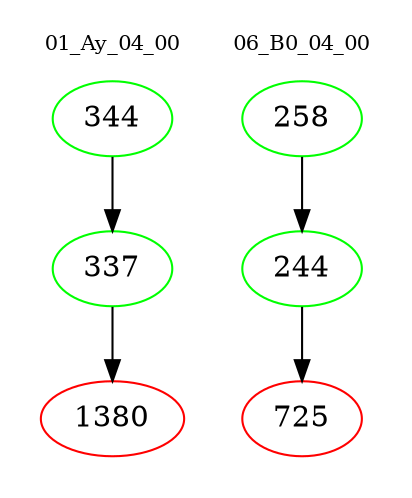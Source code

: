 digraph{
subgraph cluster_0 {
color = white
label = "01_Ay_04_00";
fontsize=10;
T0_344 [label="344", color="green"]
T0_344 -> T0_337 [color="black"]
T0_337 [label="337", color="green"]
T0_337 -> T0_1380 [color="black"]
T0_1380 [label="1380", color="red"]
}
subgraph cluster_1 {
color = white
label = "06_B0_04_00";
fontsize=10;
T1_258 [label="258", color="green"]
T1_258 -> T1_244 [color="black"]
T1_244 [label="244", color="green"]
T1_244 -> T1_725 [color="black"]
T1_725 [label="725", color="red"]
}
}
